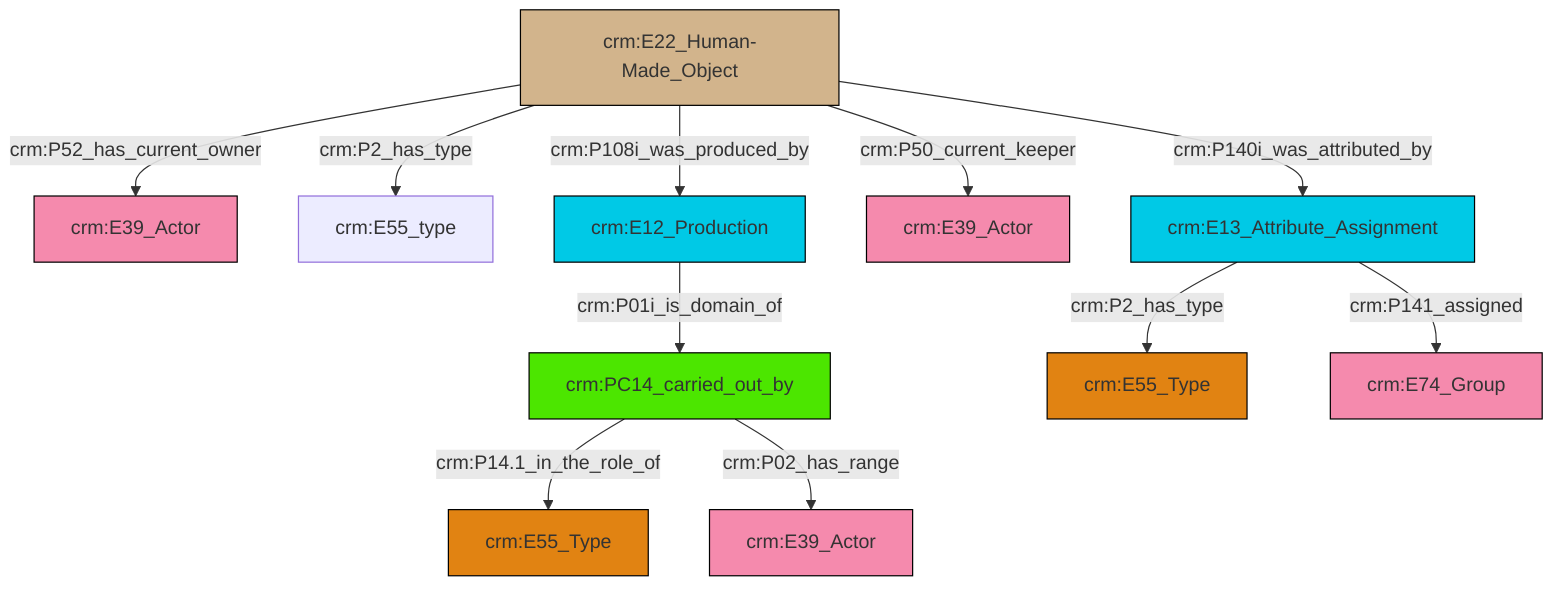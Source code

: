 graph TD
classDef Literal fill:#f2f2f2,stroke:#000000;
classDef CRM_Entity fill:#FFFFFF,stroke:#000000;
classDef Temporal_Entity fill:#00C9E6, stroke:#000000;
classDef Type fill:#E18312, stroke:#000000;
classDef Time-Span fill:#2C9C91, stroke:#000000;
classDef Appellation fill:#FFEB7F, stroke:#000000;
classDef Place fill:#008836, stroke:#000000;
classDef Persistent_Item fill:#B266B2, stroke:#000000;
classDef Conceptual_Object fill:#FFD700, stroke:#000000;
classDef Physical_Thing fill:#D2B48C, stroke:#000000;
classDef Actor fill:#f58aad, stroke:#000000;
classDef PC_Classes fill:#4ce600, stroke:#000000;
classDef Multi fill:#cccccc,stroke:#000000;

3["crm:PC14_carried_out_by"]:::PC_Classes -->|crm:P14.1_in_the_role_of| 4["crm:E55_Type"]:::Type
6["crm:E13_Attribute_Assignment"]:::Temporal_Entity -->|crm:P2_has_type| 0["crm:E55_Type"]:::Type
9["crm:E22_Human-Made_Object"]:::Physical_Thing -->|crm:P52_has_current_owner| 10["crm:E39_Actor"]:::Actor
9["crm:E22_Human-Made_Object"]:::Physical_Thing -->|crm:P2_has_type| 11["crm:E55_type"]:::Default
3["crm:PC14_carried_out_by"]:::PC_Classes -->|crm:P02_has_range| 7["crm:E39_Actor"]:::Actor
9["crm:E22_Human-Made_Object"]:::Physical_Thing -->|crm:P108i_was_produced_by| 13["crm:E12_Production"]:::Temporal_Entity
13["crm:E12_Production"]:::Temporal_Entity -->|crm:P01i_is_domain_of| 3["crm:PC14_carried_out_by"]:::PC_Classes
9["crm:E22_Human-Made_Object"]:::Physical_Thing -->|crm:P50_current_keeper| 18["crm:E39_Actor"]:::Actor
6["crm:E13_Attribute_Assignment"]:::Temporal_Entity -->|crm:P141_assigned| 20["crm:E74_Group"]:::Actor
9["crm:E22_Human-Made_Object"]:::Physical_Thing -->|crm:P140i_was_attributed_by| 6["crm:E13_Attribute_Assignment"]:::Temporal_Entity